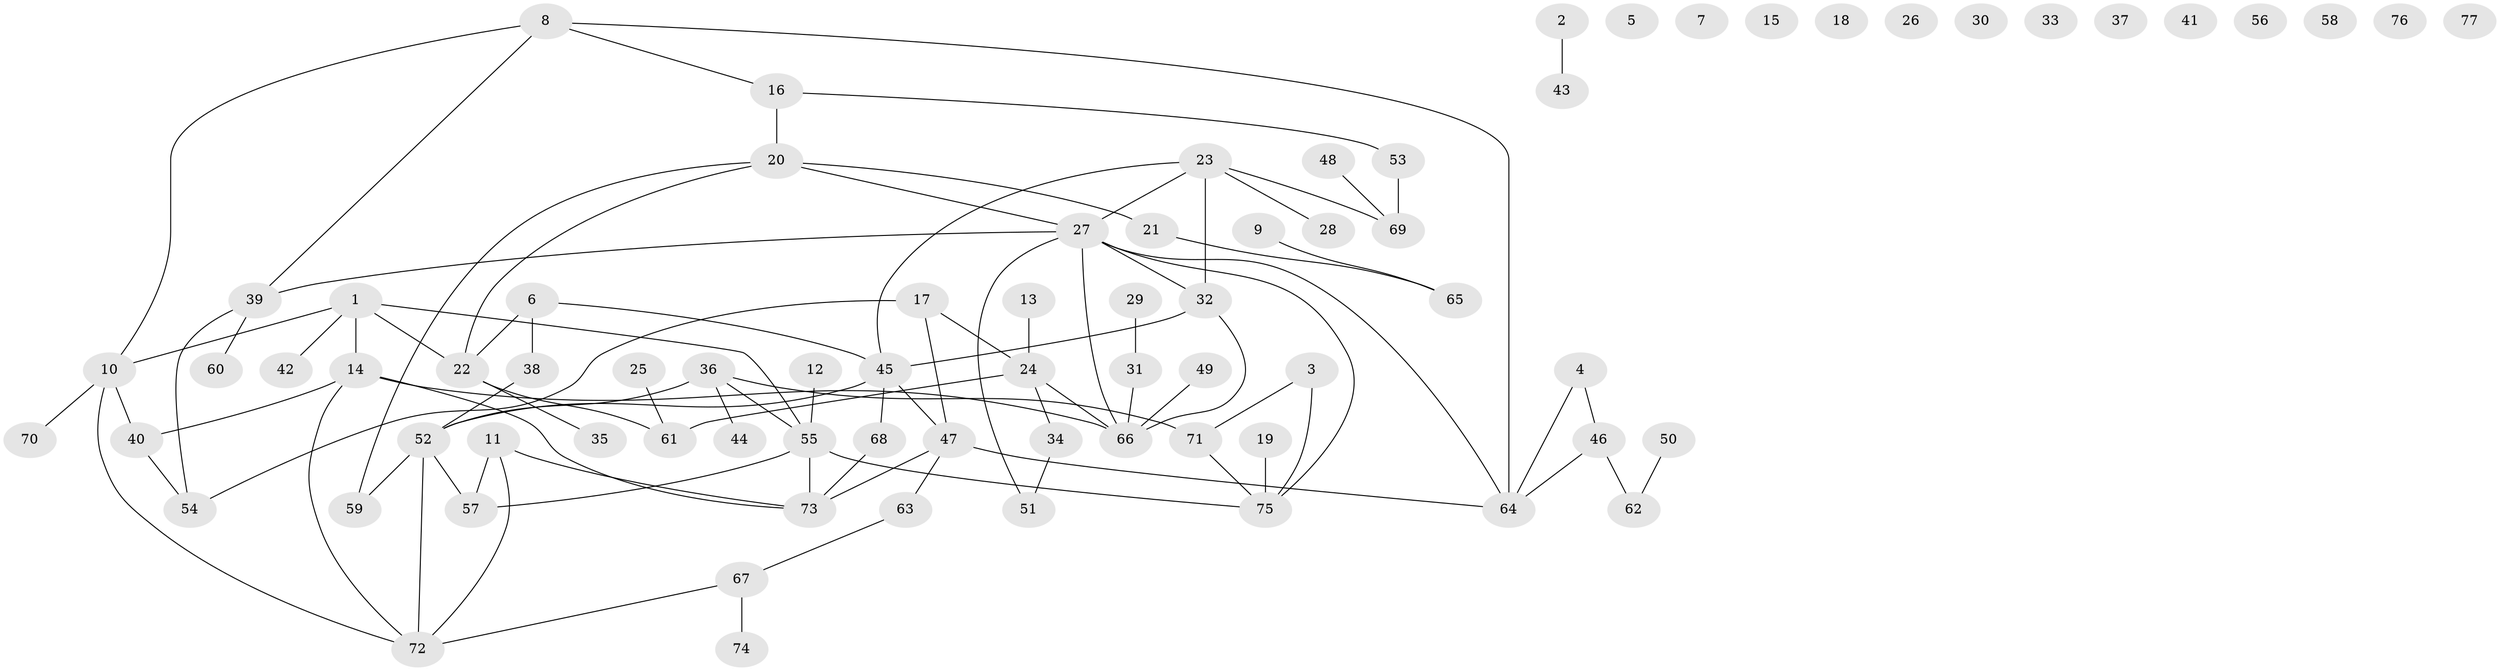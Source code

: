 // Generated by graph-tools (version 1.1) at 2025/00/03/09/25 03:00:55]
// undirected, 77 vertices, 94 edges
graph export_dot {
graph [start="1"]
  node [color=gray90,style=filled];
  1;
  2;
  3;
  4;
  5;
  6;
  7;
  8;
  9;
  10;
  11;
  12;
  13;
  14;
  15;
  16;
  17;
  18;
  19;
  20;
  21;
  22;
  23;
  24;
  25;
  26;
  27;
  28;
  29;
  30;
  31;
  32;
  33;
  34;
  35;
  36;
  37;
  38;
  39;
  40;
  41;
  42;
  43;
  44;
  45;
  46;
  47;
  48;
  49;
  50;
  51;
  52;
  53;
  54;
  55;
  56;
  57;
  58;
  59;
  60;
  61;
  62;
  63;
  64;
  65;
  66;
  67;
  68;
  69;
  70;
  71;
  72;
  73;
  74;
  75;
  76;
  77;
  1 -- 10;
  1 -- 14;
  1 -- 22;
  1 -- 42;
  1 -- 55;
  2 -- 43;
  3 -- 71;
  3 -- 75;
  4 -- 46;
  4 -- 64;
  6 -- 22;
  6 -- 38;
  6 -- 45;
  8 -- 10;
  8 -- 16;
  8 -- 39;
  8 -- 64;
  9 -- 65;
  10 -- 40;
  10 -- 70;
  10 -- 72;
  11 -- 57;
  11 -- 72;
  11 -- 73;
  12 -- 55;
  13 -- 24;
  14 -- 40;
  14 -- 66;
  14 -- 72;
  14 -- 73;
  16 -- 20;
  16 -- 53;
  17 -- 24;
  17 -- 47;
  17 -- 54;
  19 -- 75;
  20 -- 21;
  20 -- 22;
  20 -- 27;
  20 -- 59;
  21 -- 65;
  22 -- 35;
  22 -- 61;
  23 -- 27;
  23 -- 28;
  23 -- 32;
  23 -- 45;
  23 -- 69;
  24 -- 34;
  24 -- 61;
  24 -- 66;
  25 -- 61;
  27 -- 32;
  27 -- 39;
  27 -- 51;
  27 -- 64;
  27 -- 66;
  27 -- 75;
  29 -- 31;
  31 -- 66;
  32 -- 45;
  32 -- 66;
  34 -- 51;
  36 -- 44;
  36 -- 52;
  36 -- 55;
  36 -- 71;
  38 -- 52;
  39 -- 54;
  39 -- 60;
  40 -- 54;
  45 -- 47;
  45 -- 52;
  45 -- 68;
  46 -- 62;
  46 -- 64;
  47 -- 63;
  47 -- 64;
  47 -- 73;
  48 -- 69;
  49 -- 66;
  50 -- 62;
  52 -- 57;
  52 -- 59;
  52 -- 72;
  53 -- 69;
  55 -- 57;
  55 -- 73;
  55 -- 75;
  63 -- 67;
  67 -- 72;
  67 -- 74;
  68 -- 73;
  71 -- 75;
}
